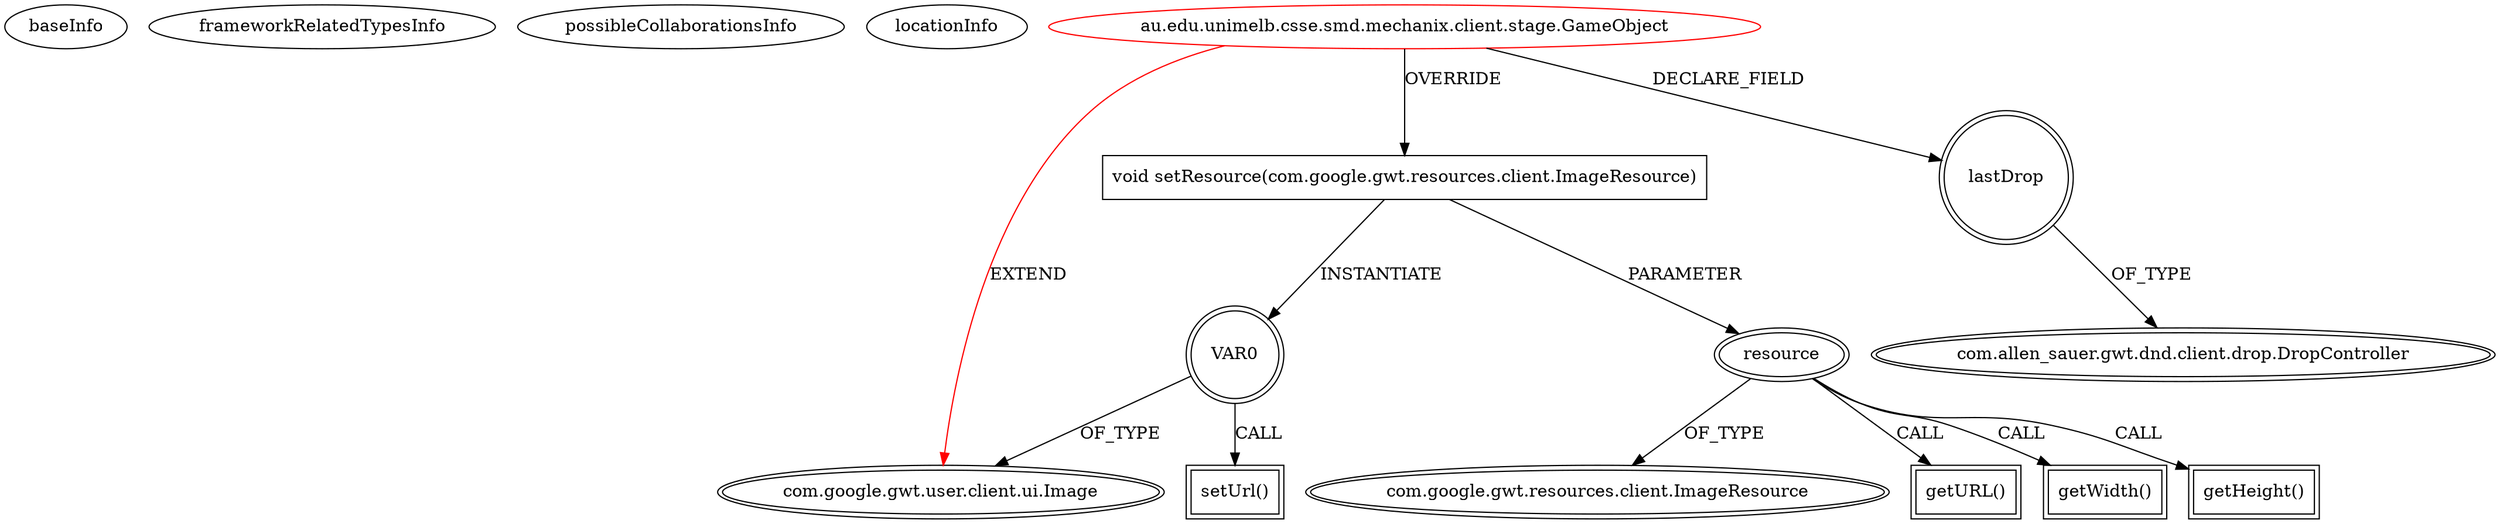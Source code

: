 digraph {
baseInfo[graphId=716,category="extension_graph",isAnonymous=false,possibleRelation=false]
frameworkRelatedTypesInfo[0="com.google.gwt.user.client.ui.Image"]
possibleCollaborationsInfo[]
locationInfo[projectName="aramk-mechanix",filePath="/aramk-mechanix/mechanix-master/src/au/edu/unimelb/csse/smd/mechanix/client/stage/GameObject.java",contextSignature="GameObject",graphId="716"]
0[label="au.edu.unimelb.csse.smd.mechanix.client.stage.GameObject",vertexType="ROOT_CLIENT_CLASS_DECLARATION",isFrameworkType=false,color=red]
1[label="com.google.gwt.user.client.ui.Image",vertexType="FRAMEWORK_CLASS_TYPE",isFrameworkType=true,peripheries=2]
2[label="lastDrop",vertexType="FIELD_DECLARATION",isFrameworkType=true,peripheries=2,shape=circle]
3[label="com.allen_sauer.gwt.dnd.client.drop.DropController",vertexType="FRAMEWORK_INTERFACE_TYPE",isFrameworkType=true,peripheries=2]
4[label="void setResource(com.google.gwt.resources.client.ImageResource)",vertexType="OVERRIDING_METHOD_DECLARATION",isFrameworkType=false,shape=box]
5[label="resource",vertexType="PARAMETER_DECLARATION",isFrameworkType=true,peripheries=2]
6[label="com.google.gwt.resources.client.ImageResource",vertexType="FRAMEWORK_INTERFACE_TYPE",isFrameworkType=true,peripheries=2]
7[label="VAR0",vertexType="VARIABLE_EXPRESION",isFrameworkType=true,peripheries=2,shape=circle]
8[label="setUrl()",vertexType="INSIDE_CALL",isFrameworkType=true,peripheries=2,shape=box]
11[label="getURL()",vertexType="INSIDE_CALL",isFrameworkType=true,peripheries=2,shape=box]
13[label="getWidth()",vertexType="INSIDE_CALL",isFrameworkType=true,peripheries=2,shape=box]
15[label="getHeight()",vertexType="INSIDE_CALL",isFrameworkType=true,peripheries=2,shape=box]
0->1[label="EXTEND",color=red]
0->2[label="DECLARE_FIELD"]
2->3[label="OF_TYPE"]
0->4[label="OVERRIDE"]
5->6[label="OF_TYPE"]
4->5[label="PARAMETER"]
4->7[label="INSTANTIATE"]
7->1[label="OF_TYPE"]
7->8[label="CALL"]
5->11[label="CALL"]
5->13[label="CALL"]
5->15[label="CALL"]
}
